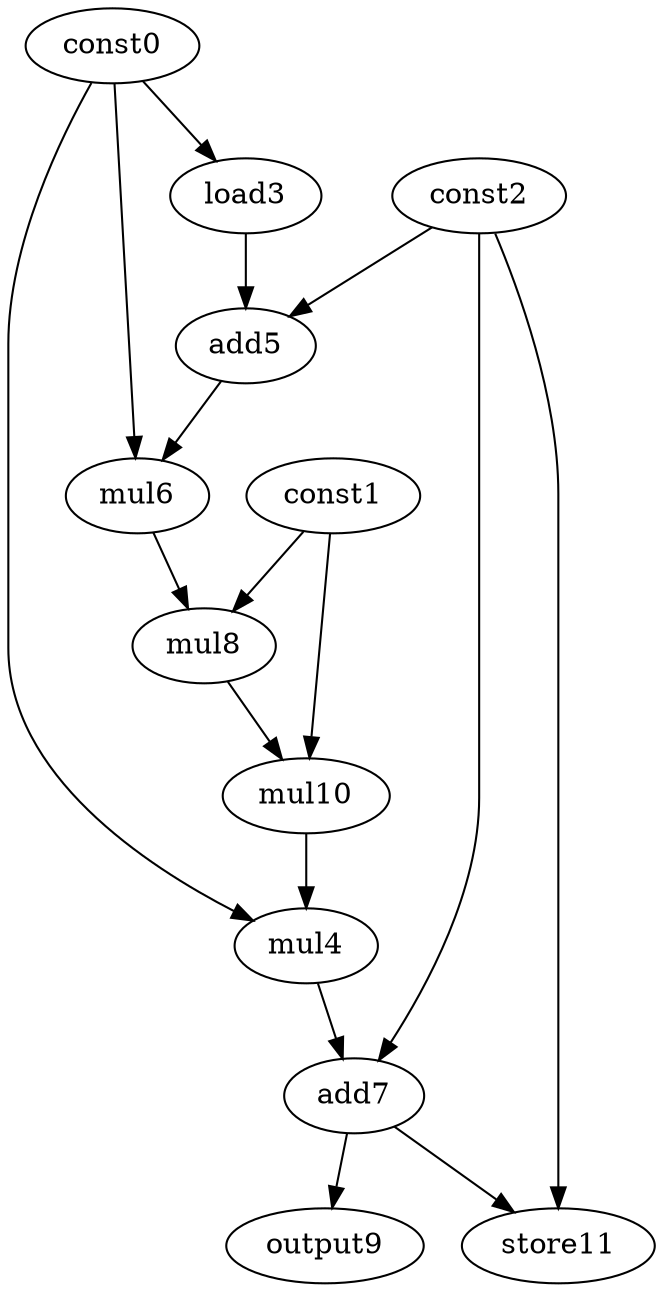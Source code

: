 digraph G { 
const0[opcode=const]; 
const1[opcode=const]; 
const2[opcode=const]; 
load3[opcode=load]; 
mul4[opcode=mul]; 
add5[opcode=add]; 
mul6[opcode=mul]; 
add7[opcode=add]; 
mul8[opcode=mul]; 
output9[opcode=output]; 
mul10[opcode=mul]; 
store11[opcode=store]; 
const0->load3[operand=0];
const2->add5[operand=0];
load3->add5[operand=1];
const0->mul6[operand=0];
add5->mul6[operand=1];
const1->mul8[operand=0];
mul6->mul8[operand=1];
mul8->mul10[operand=0];
const1->mul10[operand=1];
const0->mul4[operand=0];
mul10->mul4[operand=1];
const2->add7[operand=0];
mul4->add7[operand=1];
add7->output9[operand=0];
add7->store11[operand=0];
const2->store11[operand=1];
}
